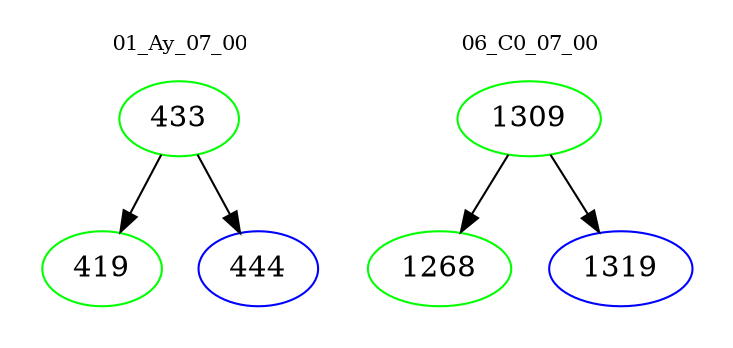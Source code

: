 digraph{
subgraph cluster_0 {
color = white
label = "01_Ay_07_00";
fontsize=10;
T0_433 [label="433", color="green"]
T0_433 -> T0_419 [color="black"]
T0_419 [label="419", color="green"]
T0_433 -> T0_444 [color="black"]
T0_444 [label="444", color="blue"]
}
subgraph cluster_1 {
color = white
label = "06_C0_07_00";
fontsize=10;
T1_1309 [label="1309", color="green"]
T1_1309 -> T1_1268 [color="black"]
T1_1268 [label="1268", color="green"]
T1_1309 -> T1_1319 [color="black"]
T1_1319 [label="1319", color="blue"]
}
}
